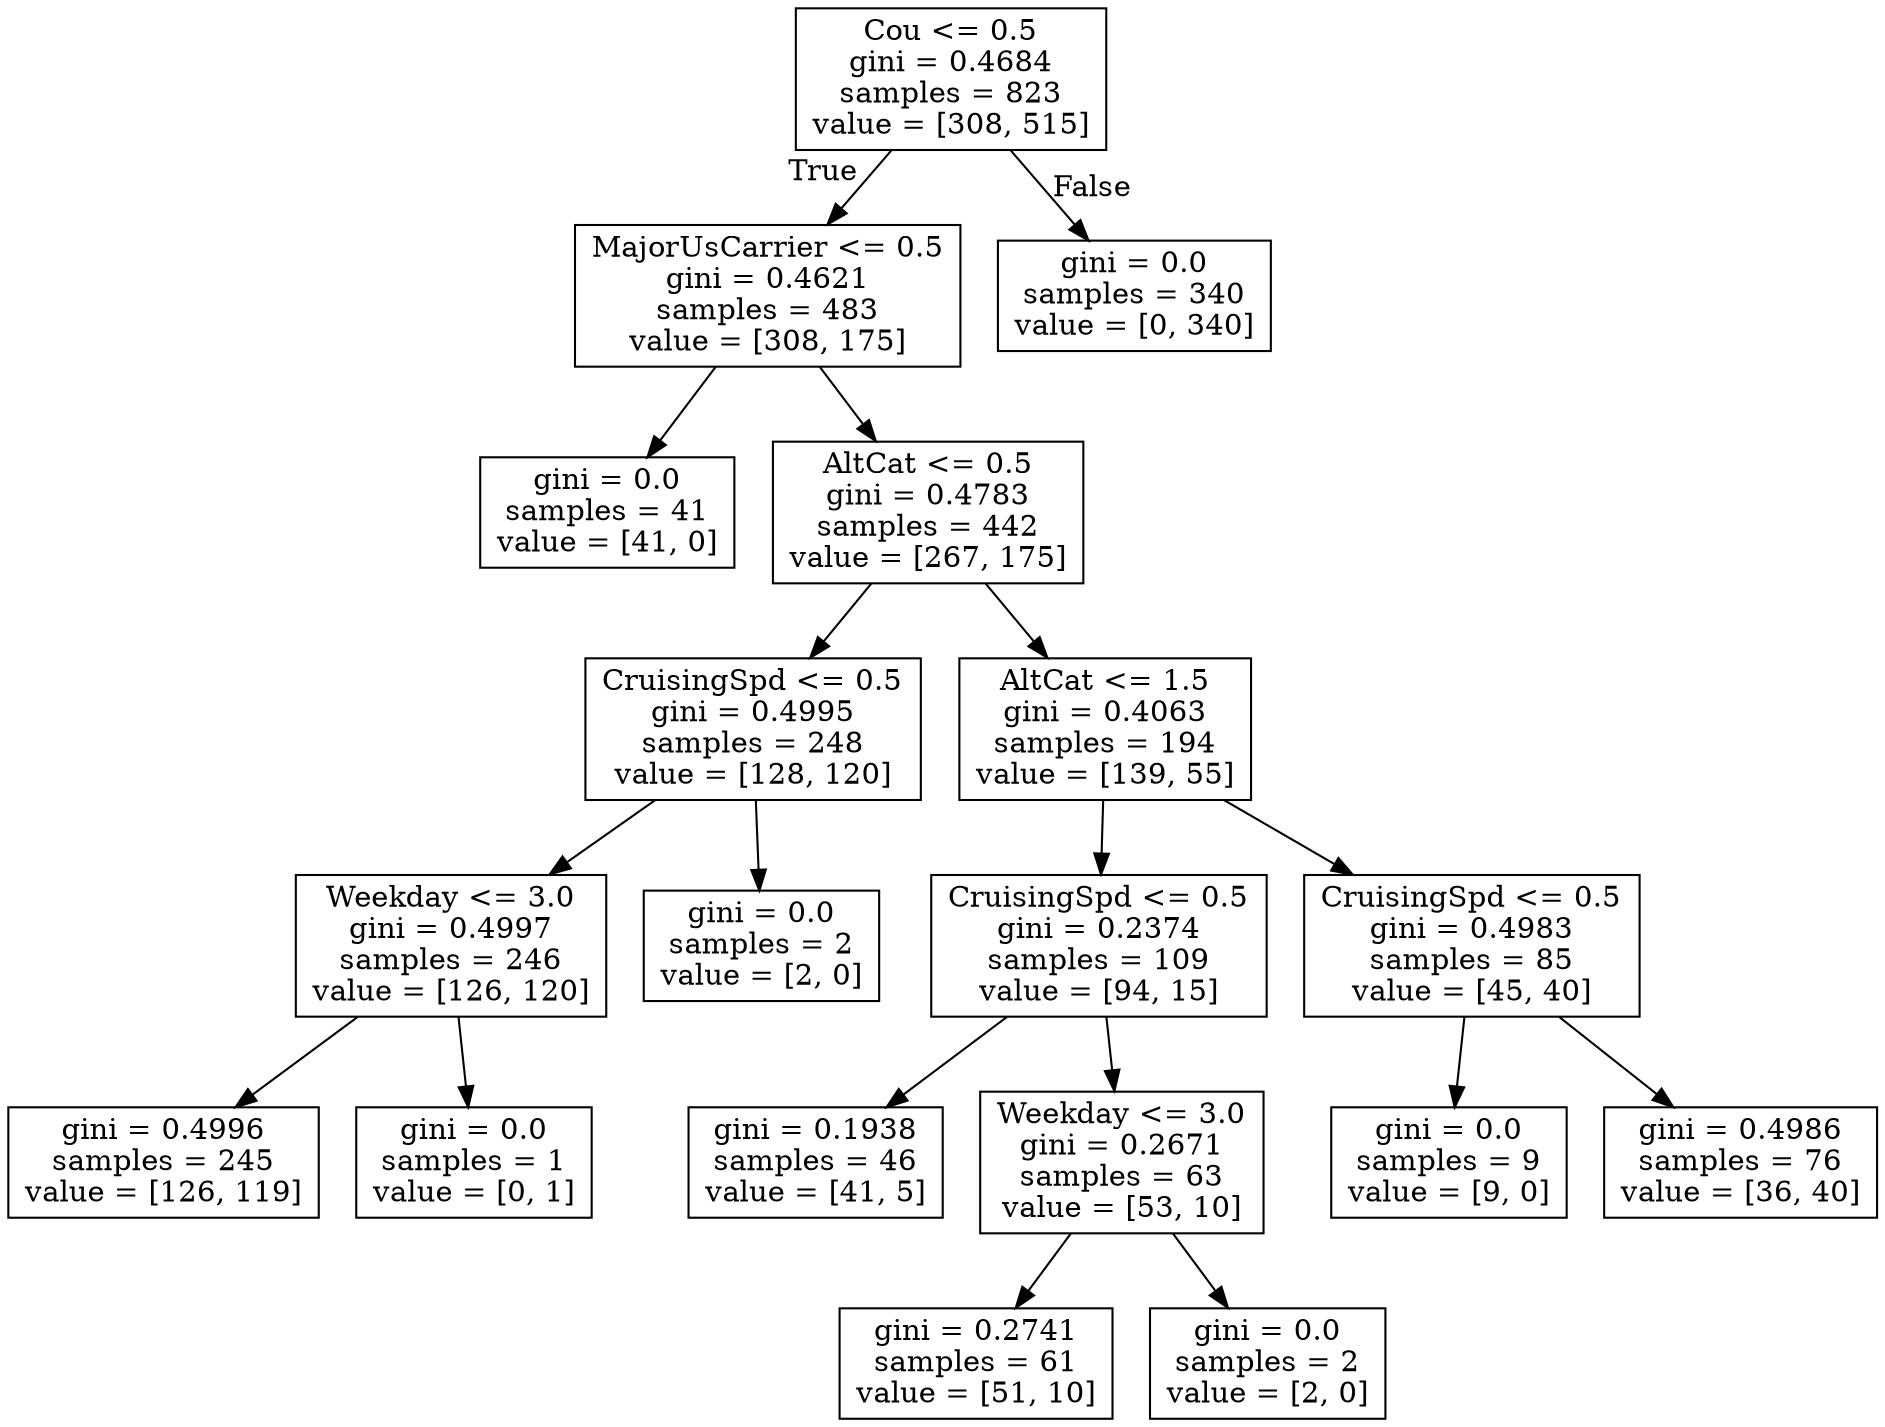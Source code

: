digraph Tree {
node [shape=box] ;
0 [label="Cou <= 0.5\ngini = 0.4684\nsamples = 823\nvalue = [308, 515]"] ;
1 [label="MajorUsCarrier <= 0.5\ngini = 0.4621\nsamples = 483\nvalue = [308, 175]"] ;
0 -> 1 [labeldistance=2.5, labelangle=45, headlabel="True"] ;
2 [label="gini = 0.0\nsamples = 41\nvalue = [41, 0]"] ;
1 -> 2 ;
3 [label="AltCat <= 0.5\ngini = 0.4783\nsamples = 442\nvalue = [267, 175]"] ;
1 -> 3 ;
4 [label="CruisingSpd <= 0.5\ngini = 0.4995\nsamples = 248\nvalue = [128, 120]"] ;
3 -> 4 ;
5 [label="Weekday <= 3.0\ngini = 0.4997\nsamples = 246\nvalue = [126, 120]"] ;
4 -> 5 ;
6 [label="gini = 0.4996\nsamples = 245\nvalue = [126, 119]"] ;
5 -> 6 ;
7 [label="gini = 0.0\nsamples = 1\nvalue = [0, 1]"] ;
5 -> 7 ;
8 [label="gini = 0.0\nsamples = 2\nvalue = [2, 0]"] ;
4 -> 8 ;
9 [label="AltCat <= 1.5\ngini = 0.4063\nsamples = 194\nvalue = [139, 55]"] ;
3 -> 9 ;
10 [label="CruisingSpd <= 0.5\ngini = 0.2374\nsamples = 109\nvalue = [94, 15]"] ;
9 -> 10 ;
11 [label="gini = 0.1938\nsamples = 46\nvalue = [41, 5]"] ;
10 -> 11 ;
12 [label="Weekday <= 3.0\ngini = 0.2671\nsamples = 63\nvalue = [53, 10]"] ;
10 -> 12 ;
13 [label="gini = 0.2741\nsamples = 61\nvalue = [51, 10]"] ;
12 -> 13 ;
14 [label="gini = 0.0\nsamples = 2\nvalue = [2, 0]"] ;
12 -> 14 ;
15 [label="CruisingSpd <= 0.5\ngini = 0.4983\nsamples = 85\nvalue = [45, 40]"] ;
9 -> 15 ;
16 [label="gini = 0.0\nsamples = 9\nvalue = [9, 0]"] ;
15 -> 16 ;
17 [label="gini = 0.4986\nsamples = 76\nvalue = [36, 40]"] ;
15 -> 17 ;
18 [label="gini = 0.0\nsamples = 340\nvalue = [0, 340]"] ;
0 -> 18 [labeldistance=2.5, labelangle=-45, headlabel="False"] ;
}